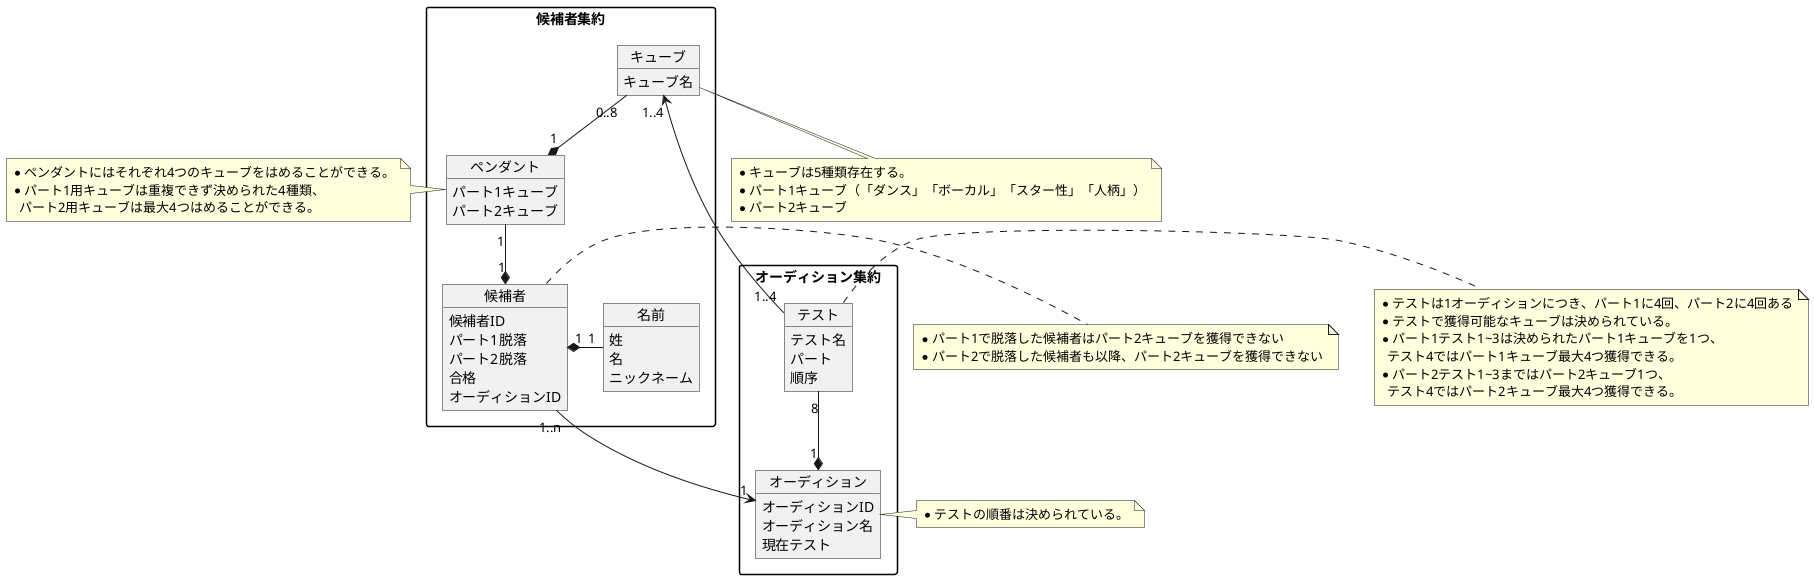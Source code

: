 @startuml NiziProject
skinparam PackageStyle rectangle

package 候補者集約 {
    object 候補者 {
        候補者ID
        パート1脱落
        パート2脱落
        合格
        オーディションID
    }
    object 名前 {
        姓
        名
        ニックネーム
    }
    object ペンダント {
        パート1キューブ
        パート2キューブ
    }
    object キューブ {
         キューブ名
    }
}

note left of ペンダント
    * ペンダントにはそれぞれ4つのキューブをはめることができる。
    * パート1用キューブは重複できず決められた4種類、
      パート2用キューブは最大4つはめることができる。
end note

note bottom of キューブ
    * キューブは5種類存在する。
    * パート1キューブ（「ダンス」「ボーカル」「スター性」「人柄」）
    * パート2キューブ
end note

note right of 候補者
    * パート1で脱落した候補者はパート2キューブを獲得できない
    * パート2で脱落した候補者も以降、パート2キューブを獲得できない
end note

名前 "1" -left-* "1" 候補者
ペンダント "1" -down-* "1" 候補者
キューブ "0..8" -down-* "1" ペンダント

package オーディション集約 {
    object オーディション {
        オーディションID
        オーディション名
        現在テスト
    }
    object テスト {
        テスト名
        パート
        順序
    }
}

note right of オーディション
    * テストの順番は決められている。
end note

note right of テスト
    * テストは1オーディションにつき、パート1に4回、パート2に4回ある
    * テストで獲得可能なキューブは決められている。
    * パート1テスト1~3は決められたパート1キューブを1つ、
      テスト4ではパート1キューブ最大4つ獲得できる。
    * パート2テスト1~3まではパート2キューブ1つ、
      テスト4ではパート2キューブ最大4つ獲得できる。
end note

候補者 "1..n" -down-> "1" オーディション
テスト "8" -down-* "1" オーディション
テスト "1..4" -down-> "1..4" キューブ

@enduml
